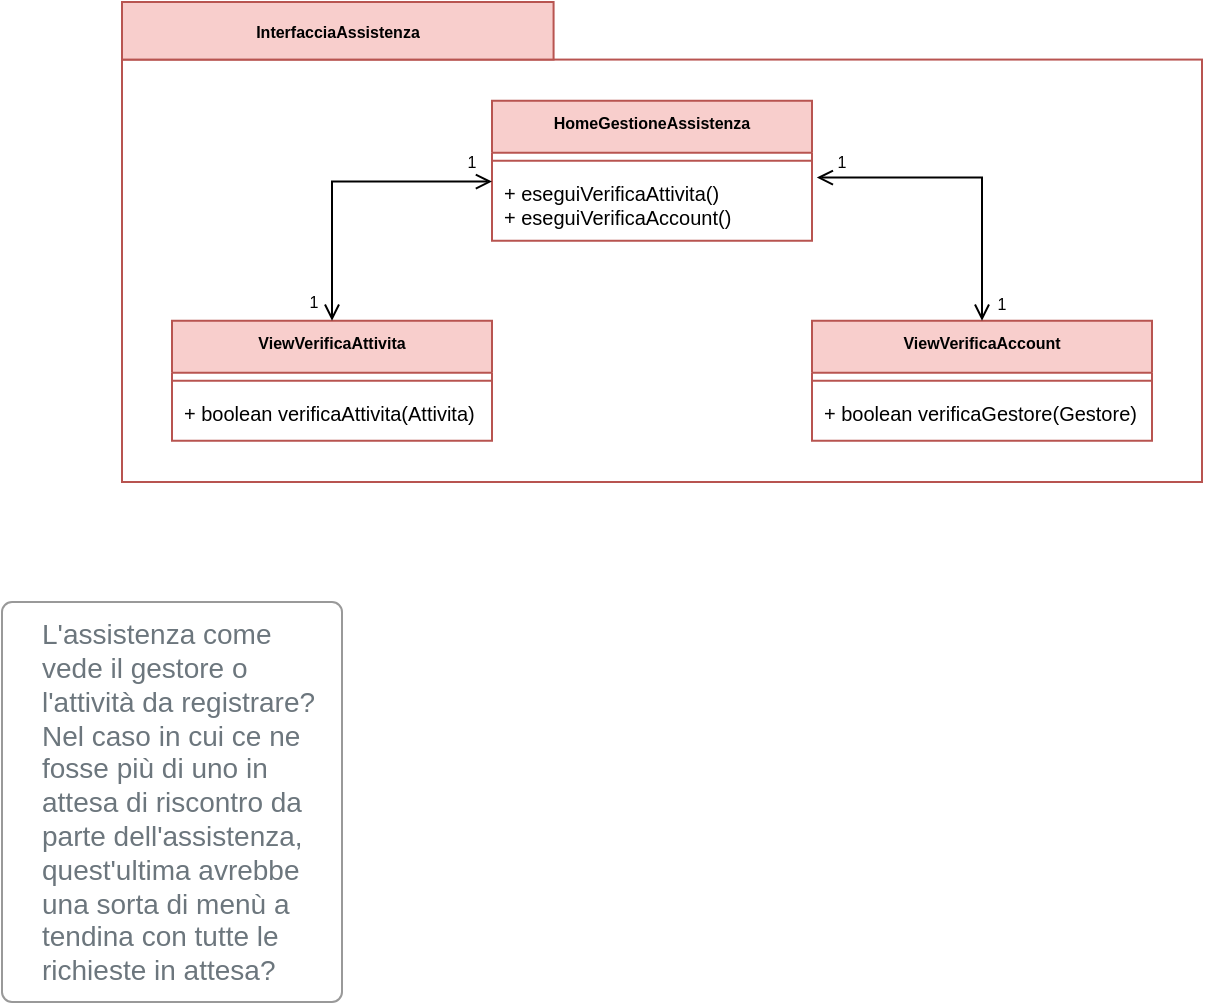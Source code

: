 <mxfile version="20.3.0" type="device" pages="3"><diagram id="Oc4GAFjOkZwdeqoGY5jB" name="Assistenza"><mxGraphModel dx="1078" dy="649" grid="1" gridSize="10" guides="1" tooltips="1" connect="1" arrows="1" fold="1" page="1" pageScale="1" pageWidth="827" pageHeight="1169" math="0" shadow="0"><root><mxCell id="0"/><mxCell id="1" parent="0"/><mxCell id="VAPuz3M38RMZrOwEnfrj-1" value="" style="rounded=0;whiteSpace=wrap;html=1;shadow=0;sketch=0;fillStyle=auto;strokeColor=#B85450;fillColor=#FFFFFF;gradientColor=none;" parent="1" vertex="1"><mxGeometry x="220" y="48.79" width="540" height="211.21" as="geometry"/></mxCell><mxCell id="VAPuz3M38RMZrOwEnfrj-2" value="&lt;span style=&quot;&quot;&gt;&lt;font style=&quot;font-size: 8px;&quot;&gt;&lt;b&gt;InterfacciaAssistenza&lt;/b&gt;&lt;/font&gt;&lt;/span&gt;" style="rounded=0;whiteSpace=wrap;html=1;shadow=0;sketch=0;fillStyle=auto;strokeColor=#B85450;fillColor=#F8CECC;gradientColor=none;" parent="1" vertex="1"><mxGeometry x="220" y="20" width="215.789" height="28.788" as="geometry"/></mxCell><mxCell id="Xh9pQAHB5X-msNiqNMqr-16" value="" style="group" vertex="1" connectable="0" parent="1"><mxGeometry x="245" y="69.4" width="490" height="170" as="geometry"/></mxCell><mxCell id="Xh9pQAHB5X-msNiqNMqr-2" value="HomeGestioneAssistenza" style="swimlane;fontStyle=1;align=center;verticalAlign=top;childLayout=stackLayout;horizontal=1;startSize=26;horizontalStack=0;resizeParent=1;resizeParentMax=0;resizeLast=0;collapsible=1;marginBottom=0;fillColor=#F8CECC;strokeColor=#B85450;fontSize=8;" vertex="1" parent="Xh9pQAHB5X-msNiqNMqr-16"><mxGeometry x="160" width="160" height="70" as="geometry"/></mxCell><mxCell id="Xh9pQAHB5X-msNiqNMqr-4" value="" style="line;strokeWidth=1;fillColor=none;align=left;verticalAlign=middle;spacingTop=-1;spacingLeft=3;spacingRight=3;rotatable=0;labelPosition=right;points=[];portConstraint=eastwest;strokeColor=inherit;" vertex="1" parent="Xh9pQAHB5X-msNiqNMqr-2"><mxGeometry y="26" width="160" height="8" as="geometry"/></mxCell><mxCell id="Xh9pQAHB5X-msNiqNMqr-5" value="+ eseguiVerificaAttivita()&#10;+ eseguiVerificaAccount()" style="text;strokeColor=none;fillColor=none;align=left;verticalAlign=middle;spacingLeft=4;spacingRight=4;overflow=hidden;rotatable=0;points=[[0,0.5],[1,0.5]];portConstraint=eastwest;fontSize=10;" vertex="1" parent="Xh9pQAHB5X-msNiqNMqr-2"><mxGeometry y="34" width="160" height="36" as="geometry"/></mxCell><mxCell id="Xh9pQAHB5X-msNiqNMqr-6" value="ViewVerificaAttivita" style="swimlane;fontStyle=1;align=center;verticalAlign=top;childLayout=stackLayout;horizontal=1;startSize=26;horizontalStack=0;resizeParent=1;resizeParentMax=0;resizeLast=0;collapsible=1;marginBottom=0;fillColor=#F8CECC;strokeColor=#B85450;fontSize=8;" vertex="1" parent="Xh9pQAHB5X-msNiqNMqr-16"><mxGeometry y="110" width="160" height="60" as="geometry"/></mxCell><mxCell id="Xh9pQAHB5X-msNiqNMqr-8" value="" style="line;strokeWidth=1;fillColor=none;align=left;verticalAlign=middle;spacingTop=-1;spacingLeft=3;spacingRight=3;rotatable=0;labelPosition=right;points=[];portConstraint=eastwest;strokeColor=inherit;" vertex="1" parent="Xh9pQAHB5X-msNiqNMqr-6"><mxGeometry y="26" width="160" height="8" as="geometry"/></mxCell><mxCell id="Xh9pQAHB5X-msNiqNMqr-9" value="+ boolean verificaAttivita(Attivita)" style="text;strokeColor=none;fillColor=none;align=left;verticalAlign=top;spacingLeft=4;spacingRight=4;overflow=hidden;rotatable=0;points=[[0,0.5],[1,0.5]];portConstraint=eastwest;fontSize=10;" vertex="1" parent="Xh9pQAHB5X-msNiqNMqr-6"><mxGeometry y="34" width="160" height="26" as="geometry"/></mxCell><mxCell id="Xh9pQAHB5X-msNiqNMqr-10" value="ViewVerificaAccount" style="swimlane;fontStyle=1;align=center;verticalAlign=top;childLayout=stackLayout;horizontal=1;startSize=26;horizontalStack=0;resizeParent=1;resizeParentMax=0;resizeLast=0;collapsible=1;marginBottom=0;fillColor=#F8CECC;strokeColor=#B85450;fontSize=8;" vertex="1" parent="Xh9pQAHB5X-msNiqNMqr-16"><mxGeometry x="320" y="110" width="170" height="60" as="geometry"/></mxCell><mxCell id="Xh9pQAHB5X-msNiqNMqr-12" value="" style="line;strokeWidth=1;fillColor=none;align=left;verticalAlign=middle;spacingTop=-1;spacingLeft=3;spacingRight=3;rotatable=0;labelPosition=right;points=[];portConstraint=eastwest;strokeColor=inherit;" vertex="1" parent="Xh9pQAHB5X-msNiqNMqr-10"><mxGeometry y="26" width="170" height="8" as="geometry"/></mxCell><mxCell id="Xh9pQAHB5X-msNiqNMqr-13" value="+ boolean verificaGestore(Gestore)" style="text;strokeColor=none;fillColor=none;align=left;verticalAlign=top;spacingLeft=4;spacingRight=4;overflow=hidden;rotatable=0;points=[[0,0.5],[1,0.5]];portConstraint=eastwest;fontSize=10;" vertex="1" parent="Xh9pQAHB5X-msNiqNMqr-10"><mxGeometry y="34" width="170" height="26" as="geometry"/></mxCell><mxCell id="Xh9pQAHB5X-msNiqNMqr-15" value="" style="endArrow=open;html=1;rounded=0;entryX=0.5;entryY=0;entryDx=0;entryDy=0;exitX=0;exitY=0.178;exitDx=0;exitDy=0;exitPerimeter=0;edgeStyle=orthogonalEdgeStyle;endFill=0;startArrow=open;startFill=0;" edge="1" parent="Xh9pQAHB5X-msNiqNMqr-16" source="Xh9pQAHB5X-msNiqNMqr-5" target="Xh9pQAHB5X-msNiqNMqr-6"><mxGeometry width="50" height="50" relative="1" as="geometry"><mxPoint x="360" y="-40" as="sourcePoint"/><mxPoint x="410" y="-90" as="targetPoint"/></mxGeometry></mxCell><mxCell id="CDzKu6oi8Kyp6h2VvRMe-1" value="&lt;font style=&quot;font-size: 8px;&quot;&gt;1&lt;/font&gt;" style="text;html=1;strokeColor=none;fillColor=none;align=center;verticalAlign=middle;whiteSpace=wrap;rounded=0;fontSize=10;" vertex="1" parent="Xh9pQAHB5X-msNiqNMqr-16"><mxGeometry x="140" y="20" width="20" height="20" as="geometry"/></mxCell><mxCell id="CDzKu6oi8Kyp6h2VvRMe-7" value="" style="endArrow=open;html=1;rounded=0;entryX=1.015;entryY=0.122;entryDx=0;entryDy=0;exitX=0.5;exitY=0;exitDx=0;exitDy=0;edgeStyle=orthogonalEdgeStyle;endFill=0;startArrow=open;startFill=0;entryPerimeter=0;" edge="1" parent="Xh9pQAHB5X-msNiqNMqr-16" source="Xh9pQAHB5X-msNiqNMqr-10" target="Xh9pQAHB5X-msNiqNMqr-5"><mxGeometry width="50" height="50" relative="1" as="geometry"><mxPoint x="540" y="-80" as="sourcePoint"/><mxPoint x="460" y="-10.408" as="targetPoint"/></mxGeometry></mxCell><mxCell id="CDzKu6oi8Kyp6h2VvRMe-8" value="&lt;font style=&quot;font-size: 8px;&quot;&gt;1&lt;/font&gt;" style="text;html=1;strokeColor=none;fillColor=none;align=center;verticalAlign=middle;whiteSpace=wrap;rounded=0;fontSize=10;" vertex="1" parent="Xh9pQAHB5X-msNiqNMqr-16"><mxGeometry x="325" y="20.0" width="20" height="20" as="geometry"/></mxCell><mxCell id="CDzKu6oi8Kyp6h2VvRMe-2" value="&lt;font style=&quot;font-size: 8px;&quot;&gt;1&lt;/font&gt;" style="text;html=1;strokeColor=none;fillColor=none;align=center;verticalAlign=middle;whiteSpace=wrap;rounded=0;fontSize=10;" vertex="1" parent="Xh9pQAHB5X-msNiqNMqr-16"><mxGeometry x="61" y="90" width="20" height="20" as="geometry"/></mxCell><mxCell id="COhaQp9Ww0BSWEcg11ym-1" value="L'assistenza come vede il gestore o l'attività da registrare? Nel caso in cui ce ne fosse più di uno in attesa di riscontro da parte dell'assistenza, quest'ultima avrebbe una sorta di menù a tendina con tutte le richieste in attesa?&lt;br&gt;" style="html=1;shadow=0;dashed=0;shape=mxgraph.bootstrap.rrect;rSize=5;strokeColor=#999999;strokeWidth=1;fillColor=#FFFFFF;fontColor=#6C767D;whiteSpace=wrap;align=left;verticalAlign=middle;spacingLeft=10;fontSize=14;spacing=10;" vertex="1" parent="1"><mxGeometry x="160" y="320" width="170" height="200" as="geometry"/></mxCell><mxCell id="CDzKu6oi8Kyp6h2VvRMe-4" value="&lt;font style=&quot;font-size: 8px;&quot;&gt;1&lt;/font&gt;" style="text;html=1;strokeColor=none;fillColor=none;align=center;verticalAlign=middle;whiteSpace=wrap;rounded=0;fontSize=10;" vertex="1" parent="1"><mxGeometry x="650" y="160" width="20" height="20" as="geometry"/></mxCell></root></mxGraphModel></diagram><diagram id="rIzbp94jsuHbJC4Z7r_v" name="Gestore/Personale"><mxGraphModel dx="3223" dy="1442" grid="1" gridSize="10" guides="1" tooltips="1" connect="1" arrows="1" fold="1" page="1" pageScale="1" pageWidth="827" pageHeight="1169" math="0" shadow="0"><root><mxCell id="0"/><mxCell id="1" parent="0"/><mxCell id="XOCWOsF-8NMlIjLH9ZNJ-1" value="InterfacciaGestore" style="shape=folder;fontStyle=1;tabWidth=110;tabHeight=30;tabPosition=left;html=1;boundedLbl=1;labelInHeader=1;container=1;collapsible=0;fillStyle=auto;strokeColor=#B85450;fontSize=8;fillColor=#F8CECC;gradientColor=none;" parent="1" vertex="1"><mxGeometry x="-10" y="230" width="1060" height="470" as="geometry"/></mxCell><mxCell id="XOCWOsF-8NMlIjLH9ZNJ-2" value="" style="html=1;strokeColor=none;resizeWidth=1;resizeHeight=1;fillColor=#FFFFFF;part=1;connectable=0;allowArrows=0;deletable=0;fillStyle=auto;fontSize=8;" parent="XOCWOsF-8NMlIjLH9ZNJ-1" vertex="1"><mxGeometry width="1060" height="440" relative="1" as="geometry"><mxPoint y="30" as="offset"/></mxGeometry></mxCell><mxCell id="2MVS9Krfss67pQtINqtI-4" value="HomeGestioneAttivita" style="swimlane;fontStyle=1;align=center;verticalAlign=top;childLayout=stackLayout;horizontal=1;startSize=26;horizontalStack=0;resizeParent=1;resizeParentMax=0;resizeLast=0;collapsible=1;marginBottom=0;fillStyle=auto;strokeColor=#B85450;fontSize=8;fillColor=#F8CECC;gradientColor=none;" parent="XOCWOsF-8NMlIjLH9ZNJ-1" vertex="1"><mxGeometry x="500" y="70" width="160" height="110" as="geometry"/></mxCell><mxCell id="2MVS9Krfss67pQtINqtI-6" value="" style="line;strokeWidth=1;fillColor=none;align=left;verticalAlign=middle;spacingTop=-1;spacingLeft=3;spacingRight=3;rotatable=0;labelPosition=right;points=[];portConstraint=eastwest;strokeColor=inherit;fillStyle=auto;fontSize=8;" parent="2MVS9Krfss67pQtINqtI-4" vertex="1"><mxGeometry y="26" width="160" height="8" as="geometry"/></mxCell><mxCell id="2MVS9Krfss67pQtINqtI-7" value="+ eseguiGestioneAbbonamento()&#10;+ eseguiGestioneStatistiche()&#10;+ eseguiGestioneAttivita()&#10;+ eseguiGestionePersonale()&#10;+ eseguiGestioneTavoli()" style="text;strokeColor=none;fillColor=none;align=left;verticalAlign=top;spacingLeft=4;spacingRight=4;overflow=hidden;rotatable=0;points=[[0,0.5],[1,0.5]];portConstraint=eastwest;fillStyle=auto;fontSize=10;" parent="2MVS9Krfss67pQtINqtI-4" vertex="1"><mxGeometry y="34" width="160" height="76" as="geometry"/></mxCell><mxCell id="MG4qivXAPgtKwvwXsdrU-1" value="ViewGestioneMenuAttivita" style="swimlane;fontStyle=1;align=center;verticalAlign=top;childLayout=stackLayout;horizontal=1;startSize=26;horizontalStack=0;resizeParent=1;resizeParentMax=0;resizeLast=0;collapsible=1;marginBottom=0;fontSize=8;fillColor=#F8CECC;strokeColor=#B85450;" parent="XOCWOsF-8NMlIjLH9ZNJ-1" vertex="1"><mxGeometry x="510" y="300" width="140" height="110" as="geometry"/></mxCell><mxCell id="MG4qivXAPgtKwvwXsdrU-2" value="" style="line;strokeWidth=1;fillColor=none;align=left;verticalAlign=middle;spacingTop=-1;spacingLeft=3;spacingRight=3;rotatable=0;labelPosition=right;points=[];portConstraint=eastwest;strokeColor=inherit;fontSize=10;" parent="MG4qivXAPgtKwvwXsdrU-1" vertex="1"><mxGeometry y="26" width="140" height="8" as="geometry"/></mxCell><mxCell id="MG4qivXAPgtKwvwXsdrU-3" value="+ creaPortata()&#10;+ eliminaPortata(Portata)&#10;+ inserisciMenu(string)&#10;+ disattivaMenu(string)&#10;+ eliminaMenu(string)" style="text;strokeColor=none;fillColor=none;align=left;verticalAlign=top;spacingLeft=4;spacingRight=4;overflow=hidden;rotatable=0;points=[[0,0.5],[1,0.5]];portConstraint=eastwest;fontSize=10;" parent="MG4qivXAPgtKwvwXsdrU-1" vertex="1"><mxGeometry y="34" width="140" height="76" as="geometry"/></mxCell><mxCell id="Gqo5GzBCbGl9o1TQgOgg-5" value="" style="endArrow=openThin;html=1;rounded=0;fontSize=10;entryX=0.5;entryY=0;entryDx=0;entryDy=0;exitX=0.5;exitY=1;exitDx=0;exitDy=0;exitPerimeter=0;endFill=0;startArrow=open;startFill=0;" parent="XOCWOsF-8NMlIjLH9ZNJ-1" source="2MVS9Krfss67pQtINqtI-7" target="MG4qivXAPgtKwvwXsdrU-1" edge="1"><mxGeometry width="50" height="50" relative="1" as="geometry"><mxPoint x="530" y="330" as="sourcePoint"/><mxPoint x="580" y="280" as="targetPoint"/></mxGeometry></mxCell><mxCell id="ZmVPJlJoN_OsqeSdR5D6-1" value="&lt;font style=&quot;font-size: 8px;&quot;&gt;1&lt;/font&gt;" style="text;html=1;strokeColor=none;fillColor=none;align=center;verticalAlign=middle;whiteSpace=wrap;rounded=0;fontSize=10;" vertex="1" parent="XOCWOsF-8NMlIjLH9ZNJ-1"><mxGeometry x="140" y="280" width="20" height="20" as="geometry"/></mxCell><mxCell id="ZmVPJlJoN_OsqeSdR5D6-2" value="&lt;font style=&quot;font-size: 8px;&quot;&gt;1&lt;/font&gt;" style="text;html=1;strokeColor=none;fillColor=none;align=center;verticalAlign=middle;whiteSpace=wrap;rounded=0;fontSize=10;" vertex="1" parent="XOCWOsF-8NMlIjLH9ZNJ-1"><mxGeometry x="365" y="280" width="20" height="20" as="geometry"/></mxCell><mxCell id="ZmVPJlJoN_OsqeSdR5D6-3" value="&lt;font style=&quot;font-size: 8px;&quot;&gt;1&lt;/font&gt;" style="text;html=1;strokeColor=none;fillColor=none;align=center;verticalAlign=middle;whiteSpace=wrap;rounded=0;fontSize=10;" vertex="1" parent="XOCWOsF-8NMlIjLH9ZNJ-1"><mxGeometry x="562" y="280" width="20" height="20" as="geometry"/></mxCell><mxCell id="ZmVPJlJoN_OsqeSdR5D6-4" value="&lt;font style=&quot;font-size: 8px;&quot;&gt;1&lt;/font&gt;" style="text;html=1;strokeColor=none;fillColor=none;align=center;verticalAlign=middle;whiteSpace=wrap;rounded=0;fontSize=10;" vertex="1" parent="XOCWOsF-8NMlIjLH9ZNJ-1"><mxGeometry x="738" y="280" width="20" height="20" as="geometry"/></mxCell><mxCell id="ZmVPJlJoN_OsqeSdR5D6-5" value="&lt;font style=&quot;font-size: 8px;&quot;&gt;1&lt;/font&gt;" style="text;html=1;strokeColor=none;fillColor=none;align=center;verticalAlign=middle;whiteSpace=wrap;rounded=0;fontSize=10;" vertex="1" parent="XOCWOsF-8NMlIjLH9ZNJ-1"><mxGeometry x="922" y="280" width="20" height="20" as="geometry"/></mxCell><mxCell id="ZmVPJlJoN_OsqeSdR5D6-6" value="&lt;font style=&quot;font-size: 8px;&quot;&gt;1&lt;/font&gt;" style="text;html=1;strokeColor=none;fillColor=none;align=center;verticalAlign=middle;whiteSpace=wrap;rounded=0;fontSize=10;" vertex="1" parent="XOCWOsF-8NMlIjLH9ZNJ-1"><mxGeometry x="562" y="181" width="20" height="20" as="geometry"/></mxCell><mxCell id="iXVf0y4WckvbxaunMB11-1" value="ViewGestioneAbbonamento" style="swimlane;fontStyle=1;align=center;verticalAlign=top;childLayout=stackLayout;horizontal=1;startSize=26;horizontalStack=0;resizeParent=1;resizeParentMax=0;resizeLast=0;collapsible=1;marginBottom=0;fontSize=8;fillColor=#F8CECC;strokeColor=#B85450;" parent="1" vertex="1"><mxGeometry x="48" y="530" width="199.406" height="94" as="geometry"/></mxCell><mxCell id="iXVf0y4WckvbxaunMB11-2" value="" style="line;strokeWidth=1;fillColor=none;align=left;verticalAlign=middle;spacingTop=-1;spacingLeft=3;spacingRight=3;rotatable=0;labelPosition=right;points=[];portConstraint=eastwest;strokeColor=inherit;fontSize=10;" parent="iXVf0y4WckvbxaunMB11-1" vertex="1"><mxGeometry y="26" width="199.406" height="8" as="geometry"/></mxCell><mxCell id="iXVf0y4WckvbxaunMB11-3" value="+ Abbonamento creaAbbonamento()&#10;+ disdiciAbbonamento()&#10;+ cambiaAbbonamento(boolean)&#10;+ aggiornaDatiPagamento(Pagamento)" style="text;strokeColor=none;fillColor=none;align=left;verticalAlign=top;spacingLeft=4;spacingRight=4;overflow=hidden;rotatable=0;points=[[0,0.5],[1,0.5]];portConstraint=eastwest;fontSize=10;" parent="iXVf0y4WckvbxaunMB11-1" vertex="1"><mxGeometry y="34" width="199.406" height="60" as="geometry"/></mxCell><mxCell id="C037yWyVFr6G2iXy-XUS-1" value="ViewGestioneStatistiche" style="swimlane;fontStyle=1;align=center;verticalAlign=top;childLayout=stackLayout;horizontal=1;startSize=26;horizontalStack=0;resizeParent=1;resizeParentMax=0;resizeLast=0;collapsible=1;marginBottom=0;fontSize=8;fillColor=#F8CECC;strokeColor=#B85450;" parent="1" vertex="1"><mxGeometry x="268.0" y="530" width="210" height="70" as="geometry"/></mxCell><mxCell id="C037yWyVFr6G2iXy-XUS-2" value="" style="line;strokeWidth=1;fillColor=none;align=left;verticalAlign=middle;spacingTop=-1;spacingLeft=3;spacingRight=3;rotatable=0;labelPosition=right;points=[];portConstraint=eastwest;strokeColor=inherit;fontSize=10;" parent="C037yWyVFr6G2iXy-XUS-1" vertex="1"><mxGeometry y="26" width="210" height="8" as="geometry"/></mxCell><mxCell id="C037yWyVFr6G2iXy-XUS-3" value="+ Map&lt;Portata, number&gt; calcolaStatistiche&#10;(DateTime, DateTime)" style="text;strokeColor=none;fillColor=none;align=left;verticalAlign=middle;spacingLeft=4;spacingRight=4;overflow=hidden;rotatable=0;points=[[0,0.5],[1,0.5]];portConstraint=eastwest;fontSize=10;" parent="C037yWyVFr6G2iXy-XUS-1" vertex="1"><mxGeometry y="34" width="210" height="36" as="geometry"/></mxCell><mxCell id="8JEmIj4h5-aNN8SWg5jT-1" value="ViewInvitaPersonale" style="swimlane;fontStyle=1;align=center;verticalAlign=top;childLayout=stackLayout;horizontal=1;startSize=26;horizontalStack=0;resizeParent=1;resizeParentMax=0;resizeLast=0;collapsible=1;marginBottom=0;fontSize=8;fillColor=#F8CECC;strokeColor=#B85450;" parent="1" vertex="1"><mxGeometry x="663" y="530" width="167" height="70" as="geometry"/></mxCell><mxCell id="8JEmIj4h5-aNN8SWg5jT-2" value="" style="line;strokeWidth=1;fillColor=none;align=left;verticalAlign=middle;spacingTop=-1;spacingLeft=3;spacingRight=3;rotatable=0;labelPosition=right;points=[];portConstraint=eastwest;strokeColor=inherit;fontSize=10;" parent="8JEmIj4h5-aNN8SWg5jT-1" vertex="1"><mxGeometry y="26" width="167" height="8" as="geometry"/></mxCell><mxCell id="8JEmIj4h5-aNN8SWg5jT-3" value="+ string invitaPersonale(string)&#10;+ Set&lt;Personale&gt; getPersonale()" style="text;strokeColor=none;fillColor=none;align=left;verticalAlign=top;spacingLeft=4;spacingRight=4;overflow=hidden;rotatable=0;points=[[0,0.5],[1,0.5]];portConstraint=eastwest;fontSize=10;" parent="8JEmIj4h5-aNN8SWg5jT-1" vertex="1"><mxGeometry y="34" width="167" height="36" as="geometry"/></mxCell><mxCell id="Gqo5GzBCbGl9o1TQgOgg-1" value="ViewGestioneTavoli" style="swimlane;fontStyle=1;align=center;verticalAlign=top;childLayout=stackLayout;horizontal=1;startSize=26;horizontalStack=0;resizeParent=1;resizeParentMax=0;resizeLast=0;collapsible=1;marginBottom=0;fillStyle=auto;strokeColor=#B85450;fontSize=8;fillColor=#F8CECC;gradientColor=none;" parent="1" vertex="1"><mxGeometry x="851" y="530" width="160" height="34" as="geometry"/></mxCell><mxCell id="Gqo5GzBCbGl9o1TQgOgg-3" value="" style="line;strokeWidth=1;fillColor=none;align=left;verticalAlign=middle;spacingTop=-1;spacingLeft=3;spacingRight=3;rotatable=0;labelPosition=right;points=[];portConstraint=eastwest;strokeColor=inherit;fillStyle=auto;fontSize=10;" parent="Gqo5GzBCbGl9o1TQgOgg-1" vertex="1"><mxGeometry y="26" width="160" height="8" as="geometry"/></mxCell><mxCell id="Gqo5GzBCbGl9o1TQgOgg-6" value="" style="endArrow=openThin;html=1;rounded=0;fontSize=10;entryX=0.5;entryY=0;entryDx=0;entryDy=0;edgeStyle=orthogonalEdgeStyle;endFill=0;" parent="1" target="8JEmIj4h5-aNN8SWg5jT-1" edge="1"><mxGeometry width="50" height="50" relative="1" as="geometry"><mxPoint x="570" y="460" as="sourcePoint"/><mxPoint x="570" y="510" as="targetPoint"/></mxGeometry></mxCell><mxCell id="Gqo5GzBCbGl9o1TQgOgg-7" value="" style="endArrow=open;html=1;rounded=0;fontSize=10;entryX=0.5;entryY=0;entryDx=0;entryDy=0;edgeStyle=orthogonalEdgeStyle;endFill=0;" parent="1" target="Gqo5GzBCbGl9o1TQgOgg-1" edge="1"><mxGeometry width="50" height="50" relative="1" as="geometry"><mxPoint x="570" y="460" as="sourcePoint"/><mxPoint x="570" y="510" as="targetPoint"/></mxGeometry></mxCell><mxCell id="Gqo5GzBCbGl9o1TQgOgg-8" value="" style="endArrow=openThin;html=1;rounded=0;fontSize=10;entryX=0.5;entryY=0;entryDx=0;entryDy=0;edgeStyle=orthogonalEdgeStyle;endFill=0;" parent="1" target="C037yWyVFr6G2iXy-XUS-1" edge="1"><mxGeometry width="50" height="50" relative="1" as="geometry"><mxPoint x="570" y="460" as="sourcePoint"/><mxPoint x="430" y="420" as="targetPoint"/></mxGeometry></mxCell><mxCell id="Gqo5GzBCbGl9o1TQgOgg-9" value="" style="endArrow=openThin;html=1;rounded=0;fontSize=10;entryX=0.5;entryY=0;entryDx=0;entryDy=0;edgeStyle=orthogonalEdgeStyle;endFill=0;" parent="1" target="iXVf0y4WckvbxaunMB11-1" edge="1"><mxGeometry width="50" height="50" relative="1" as="geometry"><mxPoint x="570" y="460" as="sourcePoint"/><mxPoint x="430" y="420" as="targetPoint"/></mxGeometry></mxCell><mxCell id="c8rv4VFAmMq7lOYrJZDc-1" value="1.&lt;span style=&quot;white-space: pre;&quot;&gt;&#9;&lt;/span&gt;Non ricordo se abbiamo stabilito che l'abbonamento debba essere sottoscritto nel momento in cui viene registrata l'attività oppure no. Nel primo caso probabilmente qui più che il metodo &quot;creaAbbonamento&quot; metterei &quot;rinnovaAbbonamento&quot; nel caso in cui scadesse.&lt;br&gt;2.&lt;span style=&quot;white-space: pre;&quot;&gt;&#9;&lt;/span&gt;L'argomento boolean di &quot;cambiaAbbonamento&quot; a cosa era riferito? Se non ho capito male, nel caso in cui volessimo proporre già delle alternative per il rinnovo (ad es. &quot;Annuale&quot; o &quot;Mensile&quot; o altro) non è necessario un argomento.&amp;nbsp;" style="html=1;shadow=0;dashed=0;shape=mxgraph.bootstrap.rrect;rSize=5;strokeColor=#999999;strokeWidth=1;fillColor=#FFFFFF;fontColor=#6C767D;whiteSpace=wrap;align=left;verticalAlign=middle;spacingLeft=10;fontSize=14;spacing=10;" vertex="1" parent="1"><mxGeometry x="48" y="720" width="200" height="380" as="geometry"/></mxCell><mxCell id="sFP9aOpSSzIKEOK2AKeM-1" value="1.&lt;span style=&quot;white-space: pre;&quot;&gt;&#9;&lt;/span&gt;Ho eliminato il parametro &quot;Portata&quot; dal metodo &quot;creaPortata&quot;&amp;nbsp; pensando che i dati di una portata vengano scritti in dei campi prestabiliti (un po' come fa Patella nella viewRegistrazione). Si potrebbe discutere di mettere Portata come tipo di ritorno (nel caso va modificato anche nell'interfaccia?)." style="html=1;shadow=0;dashed=0;shape=mxgraph.bootstrap.rrect;rSize=5;strokeColor=#999999;strokeWidth=1;fillColor=#FFFFFF;fontColor=#6C767D;whiteSpace=wrap;align=left;verticalAlign=middle;spacingLeft=10;fontSize=14;spacing=10;" vertex="1" parent="1"><mxGeometry x="500" y="720" width="150" height="340" as="geometry"/></mxCell><mxCell id="sFP9aOpSSzIKEOK2AKeM-2" value="1.&lt;span style=&quot;white-space: pre;&quot;&gt;&#9;&lt;/span&gt;La stringa del metodo &quot;invitaPersonale&quot; cosa rappresenta? La mail del personale che si vuole invitare?&lt;br&gt;2.&lt;span style=&quot;white-space: pre;&quot;&gt;&#9;&lt;/span&gt;Ho inserito anche il metodo per ricevere con l'insieme di tutto il personale; dite che è il caso di cambiare nome alla view?" style="html=1;shadow=0;dashed=0;shape=mxgraph.bootstrap.rrect;rSize=5;strokeColor=#999999;strokeWidth=1;fillColor=#FFFFFF;fontColor=#6C767D;whiteSpace=wrap;align=left;verticalAlign=middle;spacingLeft=10;fontSize=14;spacing=10;" vertex="1" parent="1"><mxGeometry x="670" y="720" width="160" height="240" as="geometry"/></mxCell><mxCell id="ZmVPJlJoN_OsqeSdR5D6-7" value="HomeGestionePersonale" style="swimlane;fontStyle=1;align=center;verticalAlign=top;childLayout=stackLayout;horizontal=1;startSize=26;horizontalStack=0;resizeParent=1;resizeParentMax=0;resizeLast=0;collapsible=1;marginBottom=0;strokeColor=#B85450;fontSize=8;fillColor=#F8CECC;" vertex="1" parent="1"><mxGeometry x="1350" y="680" width="140" height="70" as="geometry"/></mxCell><mxCell id="ZmVPJlJoN_OsqeSdR5D6-9" value="" style="line;strokeWidth=1;fillColor=none;align=left;verticalAlign=middle;spacingTop=-1;spacingLeft=3;spacingRight=3;rotatable=0;labelPosition=right;points=[];portConstraint=eastwest;strokeColor=inherit;fontSize=8;" vertex="1" parent="ZmVPJlJoN_OsqeSdR5D6-7"><mxGeometry y="26" width="140" height="8" as="geometry"/></mxCell><mxCell id="ZmVPJlJoN_OsqeSdR5D6-10" value="+ eseguiControlloOrdini()&#10;+ eseguiGestioneOrdini()" style="text;strokeColor=none;fillColor=none;align=left;verticalAlign=top;spacingLeft=4;spacingRight=4;overflow=hidden;rotatable=0;points=[[0,0.5],[1,0.5]];portConstraint=eastwest;fontSize=8;" vertex="1" parent="ZmVPJlJoN_OsqeSdR5D6-7"><mxGeometry y="34" width="140" height="36" as="geometry"/></mxCell><mxCell id="ZmVPJlJoN_OsqeSdR5D6-11" value="ViewControlloOrdini" style="swimlane;fontStyle=1;align=center;verticalAlign=top;childLayout=stackLayout;horizontal=1;startSize=26;horizontalStack=0;resizeParent=1;resizeParentMax=0;resizeLast=0;collapsible=1;marginBottom=0;strokeColor=#B85450;fontSize=8;fillColor=#F8CECC;" vertex="1" parent="1"><mxGeometry x="1081" y="680" width="160" height="70" as="geometry"/></mxCell><mxCell id="ZmVPJlJoN_OsqeSdR5D6-13" value="" style="line;strokeWidth=1;fillColor=none;align=left;verticalAlign=middle;spacingTop=-1;spacingLeft=3;spacingRight=3;rotatable=0;labelPosition=right;points=[];portConstraint=eastwest;strokeColor=inherit;fontSize=8;" vertex="1" parent="ZmVPJlJoN_OsqeSdR5D6-11"><mxGeometry y="26" width="160" height="8" as="geometry"/></mxCell><mxCell id="ZmVPJlJoN_OsqeSdR5D6-14" value="+ Ordine[] controlloOrdini(number)&#10;+ contrassegnaOrdine()" style="text;strokeColor=none;fillColor=none;align=left;verticalAlign=top;spacingLeft=4;spacingRight=4;overflow=hidden;rotatable=0;points=[[0,0.5],[1,0.5]];portConstraint=eastwest;fontSize=8;" vertex="1" parent="ZmVPJlJoN_OsqeSdR5D6-11"><mxGeometry y="34" width="160" height="36" as="geometry"/></mxCell><mxCell id="ZmVPJlJoN_OsqeSdR5D6-15" value="HomeOrdine" style="swimlane;fontStyle=1;align=center;verticalAlign=top;childLayout=stackLayout;horizontal=1;startSize=26;horizontalStack=0;resizeParent=1;resizeParentMax=0;resizeLast=0;collapsible=1;marginBottom=0;strokeColor=#B85450;fontSize=8;fillColor=#F8CECC;" vertex="1" parent="1"><mxGeometry x="1600" y="680" width="140" height="60" as="geometry"/></mxCell><mxCell id="ZmVPJlJoN_OsqeSdR5D6-17" value="" style="line;strokeWidth=1;fillColor=none;align=left;verticalAlign=middle;spacingTop=-1;spacingLeft=3;spacingRight=3;rotatable=0;labelPosition=right;points=[];portConstraint=eastwest;strokeColor=inherit;fontSize=8;" vertex="1" parent="ZmVPJlJoN_OsqeSdR5D6-15"><mxGeometry y="26" width="140" height="8" as="geometry"/></mxCell><mxCell id="ZmVPJlJoN_OsqeSdR5D6-18" value="+ eseguiRiepilogoOrdine()&#10;+ eseguiMenu()" style="text;strokeColor=none;fillColor=none;align=left;verticalAlign=top;spacingLeft=4;spacingRight=4;overflow=hidden;rotatable=0;points=[[0,0.5],[1,0.5]];portConstraint=eastwest;fontSize=8;" vertex="1" parent="ZmVPJlJoN_OsqeSdR5D6-15"><mxGeometry y="34" width="140" height="26" as="geometry"/></mxCell><mxCell id="ZmVPJlJoN_OsqeSdR5D6-19" value="1.&lt;span style=&quot;white-space: pre;&quot;&gt;&#9;&lt;/span&gt;Ho aggiunto il metodo &quot;contrassegnaOrdine&quot; con il quale ho pensato che un addetto del personale possa indicare se un determinato ordine è stato consegnato o no (può indicare anche se è stato pagato?)" style="html=1;shadow=0;dashed=0;shape=mxgraph.bootstrap.rrect;rSize=5;strokeColor=#999999;strokeWidth=1;fillColor=#FFFFFF;fontColor=#6C767D;whiteSpace=wrap;align=left;verticalAlign=middle;spacingLeft=10;fontSize=14;spacing=10;" vertex="1" parent="1"><mxGeometry x="1076" y="780" width="170" height="190" as="geometry"/></mxCell><mxCell id="ZmVPJlJoN_OsqeSdR5D6-20" value="1.&lt;span style=&quot;white-space: pre;&quot;&gt;&#9;&lt;/span&gt;Il personale ha ancora la possibilità di fare modifiche particolari all'ordine (tad esempio con l'aggiunta di note) oppure avevamo eliminato questa possibilità?&lt;br&gt;2.&lt;span style=&quot;white-space: pre;&quot;&gt;&#9;&lt;/span&gt;Qui farebbe comodo un metodo getOrdini che prendendo come parametro il numero di un tavolo restituisca tutti gli ordini di quel tavolo. Nel villaggio turistico c'è qualcosa di simile: tra le interfacce c'è &quot;ElencoMovimenti&quot; che offre il metodo &quot;getElencoMovimenti&quot;. Dite che potremmo inserire l'interfaccia &quot;ElencoOrdini&quot;?&lt;br&gt;" style="html=1;shadow=0;dashed=0;shape=mxgraph.bootstrap.rrect;rSize=5;strokeColor=#999999;strokeWidth=1;fillColor=#FFFFFF;fontColor=#6C767D;whiteSpace=wrap;align=left;verticalAlign=middle;spacingLeft=10;fontSize=14;spacing=10;" vertex="1" parent="1"><mxGeometry x="1445" y="990" width="170" height="450" as="geometry"/></mxCell><mxCell id="ZmVPJlJoN_OsqeSdR5D6-21" value="viewRiepilogoOrdine" style="swimlane;fontStyle=1;align=center;verticalAlign=top;childLayout=stackLayout;horizontal=1;startSize=26;horizontalStack=0;resizeParent=1;resizeParentMax=0;resizeLast=0;collapsible=1;marginBottom=0;strokeColor=#B85450;fontSize=8;fillColor=#F8CECC;" vertex="1" parent="1"><mxGeometry x="1460" y="845" width="140" height="60" as="geometry"/></mxCell><mxCell id="ZmVPJlJoN_OsqeSdR5D6-22" value="" style="line;strokeWidth=1;fillColor=none;align=left;verticalAlign=middle;spacingTop=-1;spacingLeft=3;spacingRight=3;rotatable=0;labelPosition=right;points=[];portConstraint=eastwest;strokeColor=inherit;fontSize=8;" vertex="1" parent="ZmVPJlJoN_OsqeSdR5D6-21"><mxGeometry y="26" width="140" height="8" as="geometry"/></mxCell><mxCell id="ZmVPJlJoN_OsqeSdR5D6-23" value="+  inserisciTavolo(number)" style="text;strokeColor=none;fillColor=none;align=left;verticalAlign=top;spacingLeft=4;spacingRight=4;overflow=hidden;rotatable=0;points=[[0,0.5],[1,0.5]];portConstraint=eastwest;fontSize=8;" vertex="1" parent="ZmVPJlJoN_OsqeSdR5D6-21"><mxGeometry y="34" width="140" height="26" as="geometry"/></mxCell><mxCell id="ZmVPJlJoN_OsqeSdR5D6-24" value="viewMenu" style="swimlane;fontStyle=1;align=center;verticalAlign=top;childLayout=stackLayout;horizontal=1;startSize=26;horizontalStack=0;resizeParent=1;resizeParentMax=0;resizeLast=0;collapsible=1;marginBottom=0;strokeColor=#B85450;fontSize=8;fillColor=#F8CECC;" vertex="1" parent="1"><mxGeometry x="1740" y="845" width="136" height="90" as="geometry"/></mxCell><mxCell id="ZmVPJlJoN_OsqeSdR5D6-25" value="" style="line;strokeWidth=1;fillColor=none;align=left;verticalAlign=middle;spacingTop=-1;spacingLeft=3;spacingRight=3;rotatable=0;labelPosition=right;points=[];portConstraint=eastwest;strokeColor=inherit;fontSize=8;" vertex="1" parent="ZmVPJlJoN_OsqeSdR5D6-24"><mxGeometry y="26" width="136" height="8" as="geometry"/></mxCell><mxCell id="ZmVPJlJoN_OsqeSdR5D6-26" value="+ conferma(Ordine)&#10;+ inserisci(Portata, number)&#10;+ modifica(Portata, number)&#10;+ elimina(Portata)" style="text;strokeColor=none;fillColor=none;align=left;verticalAlign=top;spacingLeft=4;spacingRight=4;overflow=hidden;rotatable=0;points=[[0,0.5],[1,0.5]];portConstraint=eastwest;fontSize=8;" vertex="1" parent="ZmVPJlJoN_OsqeSdR5D6-24"><mxGeometry y="34" width="136" height="56" as="geometry"/></mxCell><mxCell id="ZmVPJlJoN_OsqeSdR5D6-28" value="1.&lt;span style=&quot;&quot;&gt;&#9;&lt;/span&gt;In base a come modelliamo la grafica qui potremmo usare solo il metodo &quot;modifica&quot; per cambiare le quantità di determinate portate, da zero a n.&lt;br&gt;2.&lt;span style=&quot;white-space: pre;&quot;&gt;&#9;&lt;/span&gt;Sul metodo &quot;conferma&quot; ho un dubbio su dove inserire Ordine, se come parametro o tipo di ritorno." style="html=1;shadow=0;dashed=0;shape=mxgraph.bootstrap.rrect;rSize=5;strokeColor=#999999;strokeWidth=1;fillColor=#FFFFFF;fontColor=#6C767D;whiteSpace=wrap;align=left;verticalAlign=middle;spacingLeft=10;fontSize=14;spacing=10;" vertex="1" parent="1"><mxGeometry x="1740" y="990" width="170" height="250" as="geometry"/></mxCell><mxCell id="ZmVPJlJoN_OsqeSdR5D6-29" value="" style="endArrow=open;html=1;rounded=0;fontSize=8;entryX=0.5;entryY=0;entryDx=0;entryDy=0;exitX=1;exitY=0.5;exitDx=0;exitDy=0;edgeStyle=orthogonalEdgeStyle;endFill=0;" edge="1" parent="1" source="2MVS9Krfss67pQtINqtI-7" target="ZmVPJlJoN_OsqeSdR5D6-7"><mxGeometry width="50" height="50" relative="1" as="geometry"><mxPoint x="980" y="600" as="sourcePoint"/><mxPoint x="1030" y="550" as="targetPoint"/></mxGeometry></mxCell><mxCell id="ZmVPJlJoN_OsqeSdR5D6-30" value="" style="endArrow=open;startArrow=open;html=1;rounded=0;fontSize=8;entryX=0;entryY=0.5;entryDx=0;entryDy=0;exitX=1;exitY=0.5;exitDx=0;exitDy=0;endFill=0;startFill=0;" edge="1" parent="1" source="ZmVPJlJoN_OsqeSdR5D6-11" target="ZmVPJlJoN_OsqeSdR5D6-7"><mxGeometry width="50" height="50" relative="1" as="geometry"><mxPoint x="1370" y="870" as="sourcePoint"/><mxPoint x="1420" y="820" as="targetPoint"/></mxGeometry></mxCell><mxCell id="ZmVPJlJoN_OsqeSdR5D6-31" value="" style="endArrow=open;startArrow=open;html=1;rounded=0;fontSize=8;entryX=0;entryY=0.5;entryDx=0;entryDy=0;exitX=1;exitY=-0.111;exitDx=0;exitDy=0;exitPerimeter=0;endFill=0;startFill=0;" edge="1" parent="1"><mxGeometry width="50" height="50" relative="1" as="geometry"><mxPoint x="1490.0" y="715.004" as="sourcePoint"/><mxPoint x="1600.0" y="715.0" as="targetPoint"/></mxGeometry></mxCell><mxCell id="ZmVPJlJoN_OsqeSdR5D6-33" value="" style="endArrow=open;startArrow=open;html=1;rounded=0;fontSize=8;entryX=0.278;entryY=1.154;entryDx=0;entryDy=0;entryPerimeter=0;exitX=1.028;exitY=0.015;exitDx=0;exitDy=0;exitPerimeter=0;startFill=0;endFill=0;" edge="1" parent="1" source="ZmVPJlJoN_OsqeSdR5D6-23" target="ZmVPJlJoN_OsqeSdR5D6-18"><mxGeometry width="50" height="50" relative="1" as="geometry"><mxPoint x="1600" y="970" as="sourcePoint"/><mxPoint x="1650" y="920" as="targetPoint"/><Array as="points"><mxPoint x="1639" y="880"/></Array></mxGeometry></mxCell><mxCell id="ZmVPJlJoN_OsqeSdR5D6-34" value="" style="endArrow=open;startArrow=open;html=1;rounded=0;fontSize=8;elbow=vertical;entryX=0.713;entryY=1.087;entryDx=0;entryDy=0;entryPerimeter=0;startFill=0;endFill=0;" edge="1" parent="1"><mxGeometry width="50" height="50" relative="1" as="geometry"><mxPoint x="1737" y="880" as="sourcePoint"/><mxPoint x="1699.82" y="743.262" as="targetPoint"/><Array as="points"><mxPoint x="1700" y="880"/></Array></mxGeometry></mxCell></root></mxGraphModel></diagram><diagram id="WaEDGOUpFGe3LNvkjC3x" name="Cliente"><mxGraphModel dx="1078" dy="649" grid="1" gridSize="10" guides="1" tooltips="1" connect="1" arrows="1" fold="1" page="1" pageScale="1" pageWidth="827" pageHeight="1169" math="0" shadow="0"><root><mxCell id="0"/><mxCell id="1" parent="0"/><mxCell id="aVfFoWZuY9Ra8yzy9OeI-1" value="HomeGestioneCliente" style="swimlane;fontStyle=1;align=center;verticalAlign=top;childLayout=stackLayout;horizontal=1;startSize=26;horizontalStack=0;resizeParent=1;resizeParentMax=0;resizeLast=0;collapsible=1;marginBottom=0;strokeColor=#B85450;fontSize=8;fillColor=#F8CECC;" vertex="1" parent="1"><mxGeometry x="100" y="130" width="160" height="80" as="geometry"/></mxCell><mxCell id="aVfFoWZuY9Ra8yzy9OeI-3" value="" style="line;strokeWidth=1;fillColor=none;align=left;verticalAlign=middle;spacingTop=-1;spacingLeft=3;spacingRight=3;rotatable=0;labelPosition=right;points=[];portConstraint=eastwest;strokeColor=inherit;fontSize=8;" vertex="1" parent="aVfFoWZuY9Ra8yzy9OeI-1"><mxGeometry y="26" width="160" height="8" as="geometry"/></mxCell><mxCell id="aVfFoWZuY9Ra8yzy9OeI-4" value="+ eseguiGestioneOrdini()&#10;+ eseguiPagamentoOrdini()&#10;+ eseguiRichiamoPersonale()" style="text;strokeColor=none;fillColor=none;align=left;verticalAlign=top;spacingLeft=4;spacingRight=4;overflow=hidden;rotatable=0;points=[[0,0.5],[1,0.5]];portConstraint=eastwest;fontSize=8;" vertex="1" parent="aVfFoWZuY9Ra8yzy9OeI-1"><mxGeometry y="34" width="160" height="46" as="geometry"/></mxCell><mxCell id="aVfFoWZuY9Ra8yzy9OeI-5" value="ViewPagamentoOrdine" style="swimlane;fontStyle=1;align=center;verticalAlign=top;childLayout=stackLayout;horizontal=1;startSize=26;horizontalStack=0;resizeParent=1;resizeParentMax=0;resizeLast=0;collapsible=1;marginBottom=0;strokeColor=#B85450;fontSize=8;fillColor=#F8CECC;" vertex="1" parent="1"><mxGeometry x="100" y="350" width="160" height="60" as="geometry"/></mxCell><mxCell id="aVfFoWZuY9Ra8yzy9OeI-7" value="" style="line;strokeWidth=1;fillColor=none;align=left;verticalAlign=middle;spacingTop=-1;spacingLeft=3;spacingRight=3;rotatable=0;labelPosition=right;points=[];portConstraint=eastwest;strokeColor=inherit;fontSize=8;" vertex="1" parent="aVfFoWZuY9Ra8yzy9OeI-5"><mxGeometry y="26" width="160" height="8" as="geometry"/></mxCell><mxCell id="aVfFoWZuY9Ra8yzy9OeI-8" value="+ paga(Ordine, Pagamento)" style="text;strokeColor=none;fillColor=none;align=left;verticalAlign=top;spacingLeft=4;spacingRight=4;overflow=hidden;rotatable=0;points=[[0,0.5],[1,0.5]];portConstraint=eastwest;fontSize=8;" vertex="1" parent="aVfFoWZuY9Ra8yzy9OeI-5"><mxGeometry y="34" width="160" height="26" as="geometry"/></mxCell><mxCell id="UY6D0YrY3kNcPYmfTbHa-1" value="HomeOrdine" style="swimlane;fontStyle=1;align=center;verticalAlign=top;childLayout=stackLayout;horizontal=1;startSize=26;horizontalStack=0;resizeParent=1;resizeParentMax=0;resizeLast=0;collapsible=1;marginBottom=0;strokeColor=#B85450;fontSize=8;fillColor=#F8CECC;" vertex="1" parent="1"><mxGeometry x="580" y="180" width="140" height="60" as="geometry"/></mxCell><mxCell id="UY6D0YrY3kNcPYmfTbHa-2" value="" style="line;strokeWidth=1;fillColor=none;align=left;verticalAlign=middle;spacingTop=-1;spacingLeft=3;spacingRight=3;rotatable=0;labelPosition=right;points=[];portConstraint=eastwest;strokeColor=inherit;fontSize=8;" vertex="1" parent="UY6D0YrY3kNcPYmfTbHa-1"><mxGeometry y="26" width="140" height="8" as="geometry"/></mxCell><mxCell id="UY6D0YrY3kNcPYmfTbHa-3" value="+ eseguiRiepilogoOrdine()&#10;+ eseguiMenu()" style="text;strokeColor=none;fillColor=none;align=left;verticalAlign=top;spacingLeft=4;spacingRight=4;overflow=hidden;rotatable=0;points=[[0,0.5],[1,0.5]];portConstraint=eastwest;fontSize=8;" vertex="1" parent="UY6D0YrY3kNcPYmfTbHa-1"><mxGeometry y="34" width="140" height="26" as="geometry"/></mxCell><mxCell id="UY6D0YrY3kNcPYmfTbHa-4" value="viewRiepilogoOrdine" style="swimlane;fontStyle=1;align=center;verticalAlign=top;childLayout=stackLayout;horizontal=1;startSize=26;horizontalStack=0;resizeParent=1;resizeParentMax=0;resizeLast=0;collapsible=1;marginBottom=0;strokeColor=#B85450;fontSize=8;fillColor=#F8CECC;" vertex="1" parent="1"><mxGeometry x="440" y="345" width="140" height="60" as="geometry"/></mxCell><mxCell id="UY6D0YrY3kNcPYmfTbHa-5" value="" style="line;strokeWidth=1;fillColor=none;align=left;verticalAlign=middle;spacingTop=-1;spacingLeft=3;spacingRight=3;rotatable=0;labelPosition=right;points=[];portConstraint=eastwest;strokeColor=inherit;fontSize=8;" vertex="1" parent="UY6D0YrY3kNcPYmfTbHa-4"><mxGeometry y="26" width="140" height="8" as="geometry"/></mxCell><mxCell id="UY6D0YrY3kNcPYmfTbHa-6" value="+  inserisciTavolo(number)" style="text;strokeColor=none;fillColor=none;align=left;verticalAlign=top;spacingLeft=4;spacingRight=4;overflow=hidden;rotatable=0;points=[[0,0.5],[1,0.5]];portConstraint=eastwest;fontSize=8;" vertex="1" parent="UY6D0YrY3kNcPYmfTbHa-4"><mxGeometry y="34" width="140" height="26" as="geometry"/></mxCell><mxCell id="UY6D0YrY3kNcPYmfTbHa-7" value="viewMenu" style="swimlane;fontStyle=1;align=center;verticalAlign=top;childLayout=stackLayout;horizontal=1;startSize=26;horizontalStack=0;resizeParent=1;resizeParentMax=0;resizeLast=0;collapsible=1;marginBottom=0;strokeColor=#B85450;fontSize=8;fillColor=#F8CECC;" vertex="1" parent="1"><mxGeometry x="720" y="345" width="136" height="110" as="geometry"/></mxCell><mxCell id="UY6D0YrY3kNcPYmfTbHa-8" value="" style="line;strokeWidth=1;fillColor=none;align=left;verticalAlign=middle;spacingTop=-1;spacingLeft=3;spacingRight=3;rotatable=0;labelPosition=right;points=[];portConstraint=eastwest;strokeColor=inherit;fontSize=8;" vertex="1" parent="UY6D0YrY3kNcPYmfTbHa-7"><mxGeometry y="26" width="136" height="8" as="geometry"/></mxCell><mxCell id="UY6D0YrY3kNcPYmfTbHa-9" value="+ conferma(Ordine)&#10;+ inserisci(Portata, number)&#10;+ modifica(Portata, number)&#10;+ elimina(Portata)&#10;+ Portata[] ricerca(string)&#10;+ Portata[] filtra(Set&lt;Allergene&gt;)" style="text;strokeColor=none;fillColor=none;align=left;verticalAlign=top;spacingLeft=4;spacingRight=4;overflow=hidden;rotatable=0;points=[[0,0.5],[1,0.5]];portConstraint=eastwest;fontSize=8;" vertex="1" parent="UY6D0YrY3kNcPYmfTbHa-7"><mxGeometry y="34" width="136" height="76" as="geometry"/></mxCell><mxCell id="UY6D0YrY3kNcPYmfTbHa-11" value="" style="endArrow=open;startArrow=open;html=1;rounded=0;fontSize=8;entryX=0.278;entryY=1.154;entryDx=0;entryDy=0;entryPerimeter=0;exitX=1.028;exitY=0.015;exitDx=0;exitDy=0;exitPerimeter=0;startFill=0;endFill=0;" edge="1" parent="1" source="UY6D0YrY3kNcPYmfTbHa-6" target="UY6D0YrY3kNcPYmfTbHa-3"><mxGeometry width="50" height="50" relative="1" as="geometry"><mxPoint x="580" y="470" as="sourcePoint"/><mxPoint x="630" y="420" as="targetPoint"/><Array as="points"><mxPoint x="619" y="380"/></Array></mxGeometry></mxCell><mxCell id="UY6D0YrY3kNcPYmfTbHa-12" value="" style="endArrow=open;startArrow=open;html=1;rounded=0;fontSize=8;elbow=vertical;entryX=0.713;entryY=1.087;entryDx=0;entryDy=0;entryPerimeter=0;startFill=0;endFill=0;" edge="1" parent="1"><mxGeometry width="50" height="50" relative="1" as="geometry"><mxPoint x="717" y="380" as="sourcePoint"/><mxPoint x="679.82" y="243.262" as="targetPoint"/><Array as="points"><mxPoint x="680" y="380"/></Array></mxGeometry></mxCell><mxCell id="UY6D0YrY3kNcPYmfTbHa-13" value="1.&lt;span style=&quot;white-space: pre;&quot;&gt;&#9;&lt;/span&gt;Se questa è una scherma riepilogativa che compare prima di confermare un ordine allora dobbiamo inserire anche il metodo &quot;conferma&quot;." style="html=1;shadow=0;dashed=0;shape=mxgraph.bootstrap.rrect;rSize=5;strokeColor=#999999;strokeWidth=1;fillColor=#FFFFFF;fontColor=#6C767D;whiteSpace=wrap;align=left;verticalAlign=middle;spacingLeft=10;fontSize=14;spacing=10;" vertex="1" parent="1"><mxGeometry x="425" y="480" width="170" height="160" as="geometry"/></mxCell><mxCell id="UY6D0YrY3kNcPYmfTbHa-14" value="1.&lt;span style=&quot;white-space: pre;&quot;&gt;&#9;&lt;/span&gt;Probabilmente i metodi &quot;ricerca&quot; e &quot;filtra&quot; vanno inseriti anche nel viewMenu del Personale" style="html=1;shadow=0;dashed=0;shape=mxgraph.bootstrap.rrect;rSize=5;strokeColor=#999999;strokeWidth=1;fillColor=#FFFFFF;fontColor=#6C767D;whiteSpace=wrap;align=left;verticalAlign=middle;spacingLeft=10;fontSize=14;spacing=10;" vertex="1" parent="1"><mxGeometry x="720" y="480" width="170" height="160" as="geometry"/></mxCell><mxCell id="LUP09je4fbNat0uJ8u6o-1" value="1.&lt;span style=&quot;white-space: pre;&quot;&gt;&#9;&lt;/span&gt;Per il richiamo del personale dite che serve una view ad hoc?" style="html=1;shadow=0;dashed=0;shape=mxgraph.bootstrap.rrect;rSize=5;strokeColor=#999999;strokeWidth=1;fillColor=#FFFFFF;fontColor=#6C767D;whiteSpace=wrap;align=left;verticalAlign=middle;spacingLeft=10;fontSize=14;spacing=10;" vertex="1" parent="1"><mxGeometry x="230" y="10" width="170" height="100" as="geometry"/></mxCell><mxCell id="LUP09je4fbNat0uJ8u6o-2" value="" style="endArrow=open;startArrow=open;html=1;rounded=0;fontSize=8;elbow=vertical;entryX=0.5;entryY=0;entryDx=0;entryDy=0;exitX=1.012;exitY=-0.036;exitDx=0;exitDy=0;exitPerimeter=0;edgeStyle=orthogonalEdgeStyle;endFill=0;startFill=0;" edge="1" parent="1" source="aVfFoWZuY9Ra8yzy9OeI-4" target="UY6D0YrY3kNcPYmfTbHa-1"><mxGeometry width="50" height="50" relative="1" as="geometry"><mxPoint x="410" y="430" as="sourcePoint"/><mxPoint x="460" y="380" as="targetPoint"/></mxGeometry></mxCell><mxCell id="LUP09je4fbNat0uJ8u6o-3" value="1.&lt;span style=&quot;white-space: pre;&quot;&gt;&#9;&lt;/span&gt;Anche qui l'elenco con tutti gli ordini da filtrare per tavoli non ci starebbe malissimo." style="html=1;shadow=0;dashed=0;shape=mxgraph.bootstrap.rrect;rSize=5;strokeColor=#999999;strokeWidth=1;fillColor=#FFFFFF;fontColor=#6C767D;whiteSpace=wrap;align=left;verticalAlign=middle;spacingLeft=10;fontSize=14;spacing=10;" vertex="1" parent="1"><mxGeometry x="100" y="455" width="170" height="105" as="geometry"/></mxCell><mxCell id="LUP09je4fbNat0uJ8u6o-5" value="" style="endArrow=open;startArrow=open;html=1;rounded=0;fontSize=8;elbow=vertical;entryX=0.5;entryY=1;entryDx=0;entryDy=0;entryPerimeter=0;startFill=0;endFill=0;" edge="1" parent="1" source="aVfFoWZuY9Ra8yzy9OeI-5" target="aVfFoWZuY9Ra8yzy9OeI-4"><mxGeometry width="50" height="50" relative="1" as="geometry"><mxPoint x="330" y="450" as="sourcePoint"/><mxPoint x="380" y="400" as="targetPoint"/></mxGeometry></mxCell></root></mxGraphModel></diagram></mxfile>